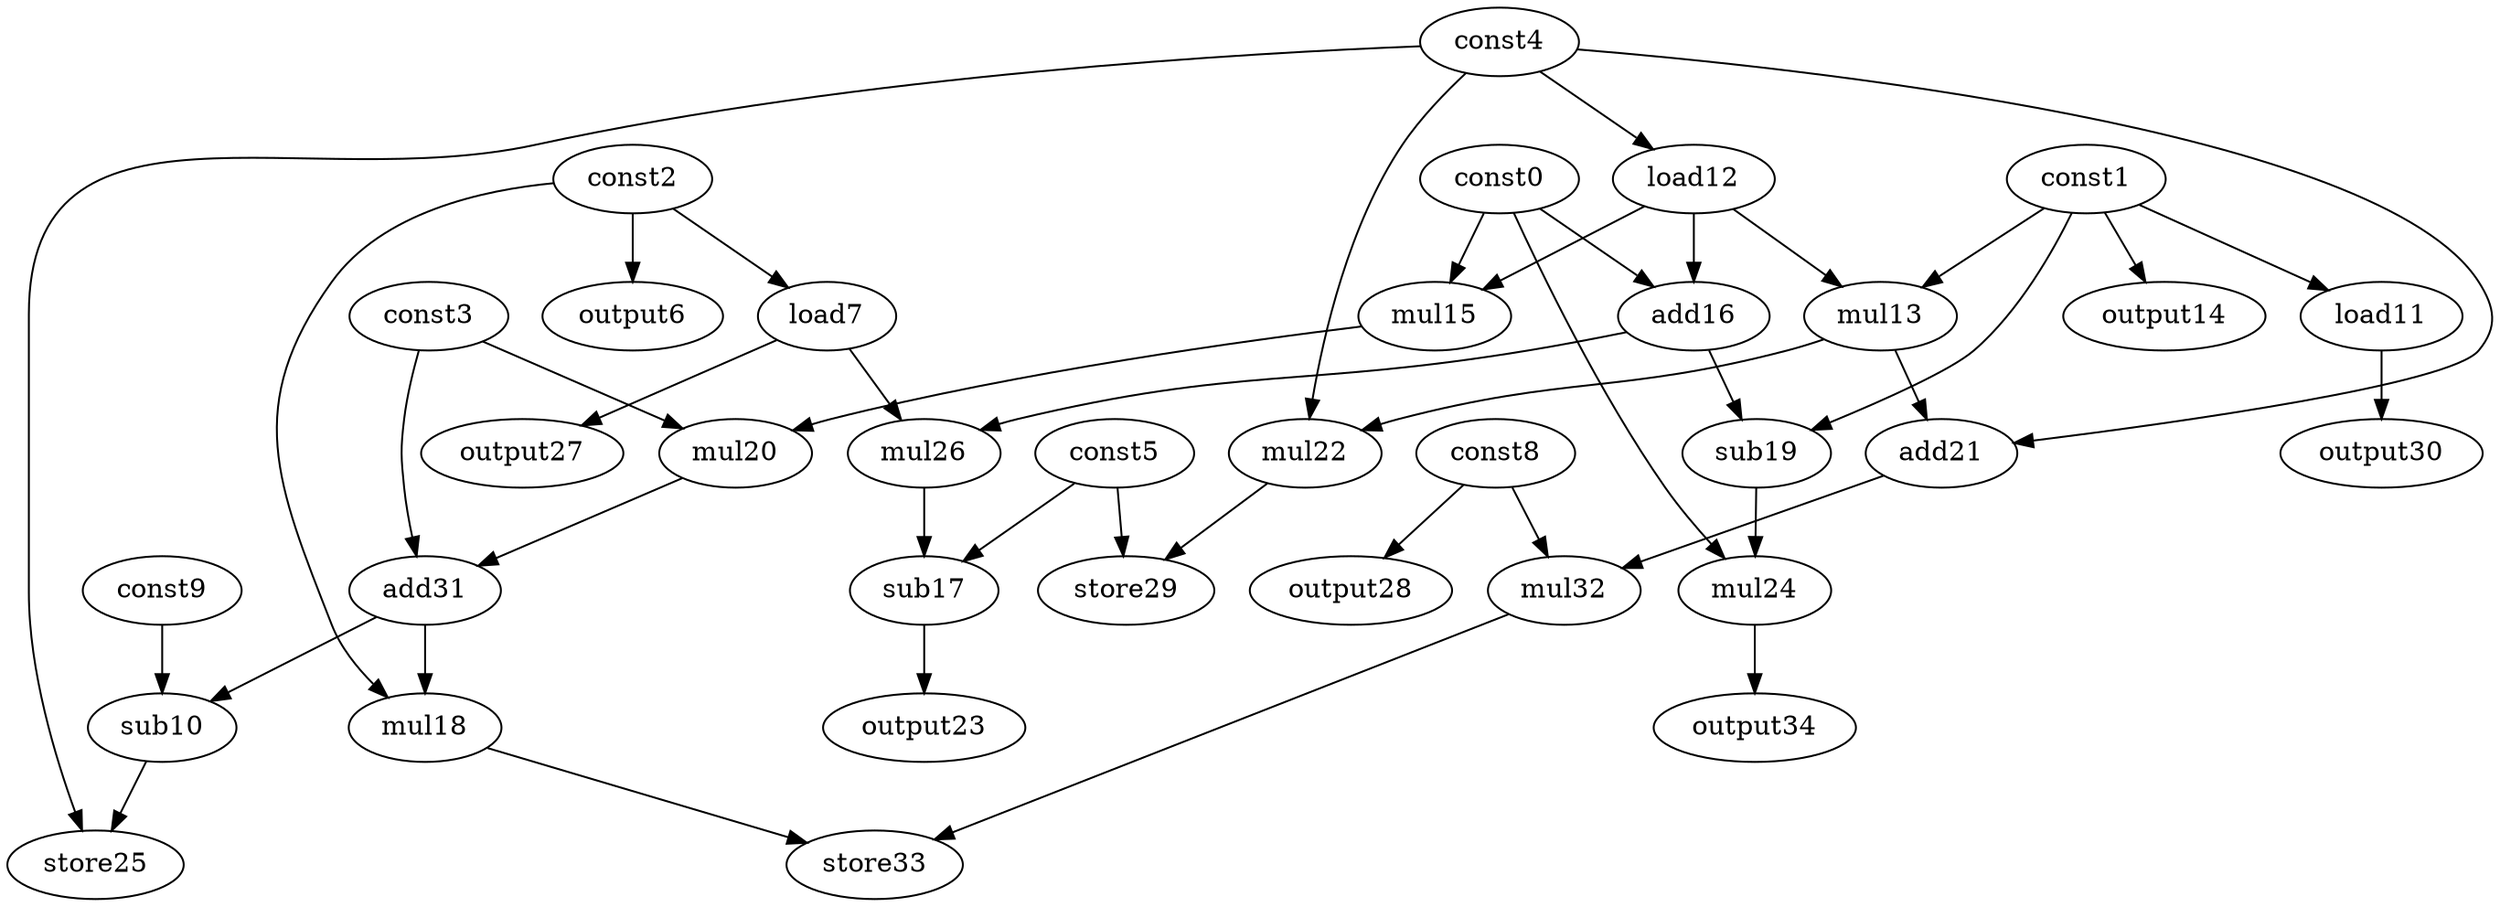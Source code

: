 digraph G { 
const0[opcode=const]; 
const1[opcode=const]; 
const2[opcode=const]; 
const3[opcode=const]; 
const4[opcode=const]; 
const5[opcode=const]; 
output6[opcode=output]; 
load7[opcode=load]; 
const8[opcode=const]; 
const9[opcode=const]; 
sub10[opcode=sub]; 
load11[opcode=load]; 
load12[opcode=load]; 
mul13[opcode=mul]; 
output14[opcode=output]; 
mul15[opcode=mul]; 
add16[opcode=add]; 
sub17[opcode=sub]; 
mul18[opcode=mul]; 
sub19[opcode=sub]; 
mul20[opcode=mul]; 
add21[opcode=add]; 
mul22[opcode=mul]; 
output23[opcode=output]; 
mul24[opcode=mul]; 
store25[opcode=store]; 
mul26[opcode=mul]; 
output27[opcode=output]; 
output28[opcode=output]; 
store29[opcode=store]; 
output30[opcode=output]; 
add31[opcode=add]; 
mul32[opcode=mul]; 
store33[opcode=store]; 
output34[opcode=output]; 
const2->output6[operand=0];
const2->load7[operand=0];
const1->load11[operand=0];
const4->load12[operand=0];
const1->output14[operand=0];
const8->output28[operand=0];
const1->mul13[operand=0];
load12->mul13[operand=1];
const0->mul15[operand=0];
load12->mul15[operand=1];
const0->add16[operand=0];
load12->add16[operand=1];
load7->output27[operand=0];
load11->output30[operand=0];
add16->sub19[operand=0];
const1->sub19[operand=1];
const3->mul20[operand=0];
mul15->mul20[operand=1];
const4->add21[operand=0];
mul13->add21[operand=1];
const4->mul22[operand=0];
mul13->mul22[operand=1];
add16->mul26[operand=0];
load7->mul26[operand=1];
mul26->sub17[operand=0];
const5->sub17[operand=1];
const0->mul24[operand=0];
sub19->mul24[operand=1];
const5->store29[operand=0];
mul22->store29[operand=1];
const3->add31[operand=0];
mul20->add31[operand=1];
const8->mul32[operand=0];
add21->mul32[operand=1];
const9->sub10[operand=0];
add31->sub10[operand=1];
const2->mul18[operand=0];
add31->mul18[operand=1];
sub17->output23[operand=0];
mul24->output34[operand=0];
sub10->store25[operand=0];
const4->store25[operand=1];
mul32->store33[operand=0];
mul18->store33[operand=1];
}
